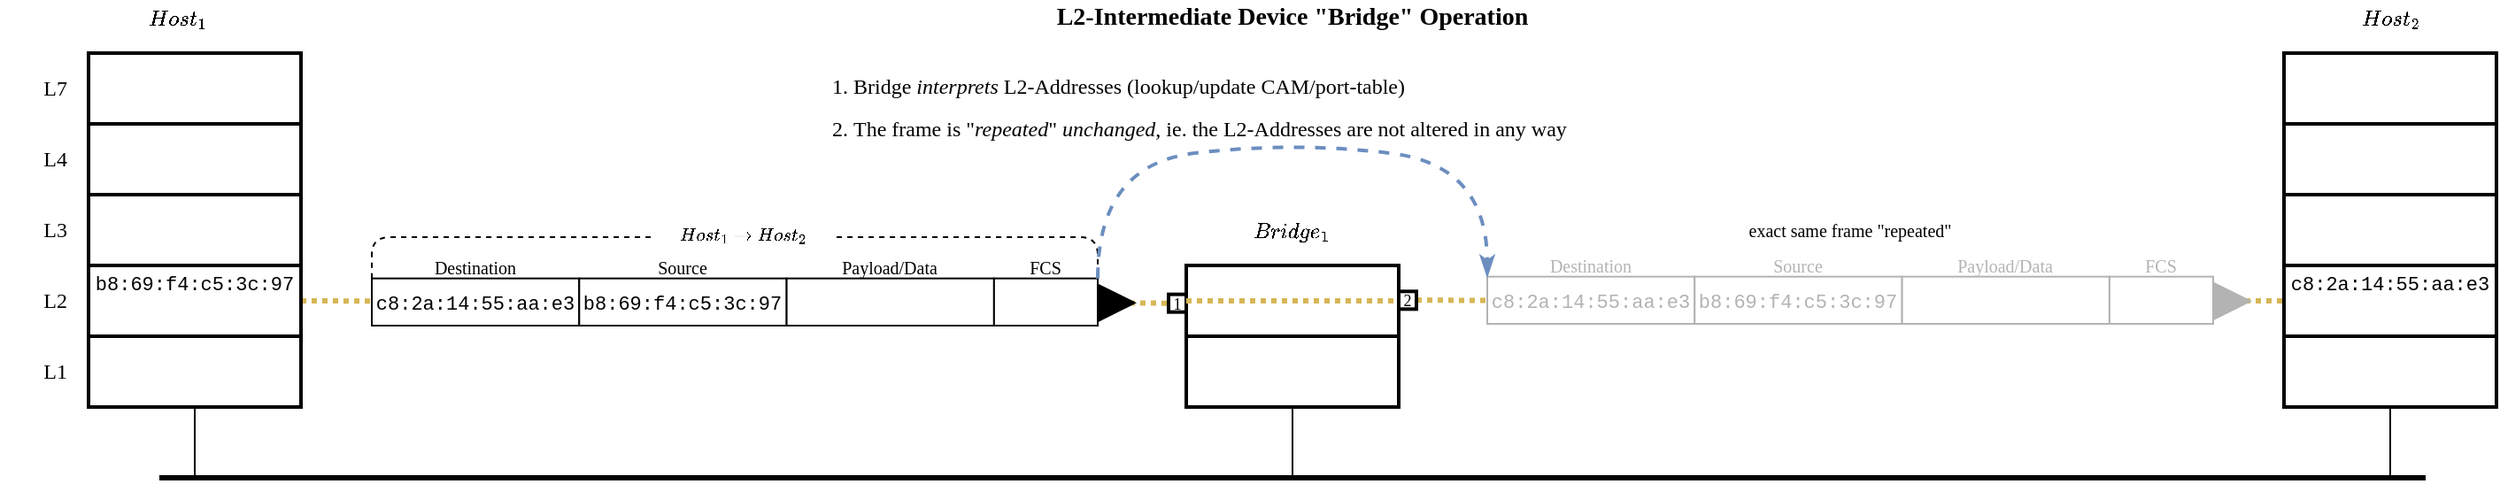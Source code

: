 <mxfile version="13.7.3" type="device"><diagram id="GS0gh4Sqh1Imd_AyxvJ1" name="Page-1"><mxGraphModel dx="994" dy="614" grid="1" gridSize="10" guides="1" tooltips="1" connect="1" arrows="1" fold="1" page="1" pageScale="1" pageWidth="1169" pageHeight="827" math="1" shadow="0"><root><mxCell id="0"/><mxCell id="1" parent="0"/><mxCell id="A-RnJZwd3Cinr7Ehx1_a-79" value="" style="endArrow=none;dashed=1;html=1;strokeWidth=3;exitX=1;exitY=0.5;exitDx=0;exitDy=0;entryX=0;entryY=0.5;entryDx=0;entryDy=0;fillColor=#fff2cc;strokeColor=#d6b656;dashPattern=1 1;" parent="1" source="A-RnJZwd3Cinr7Ehx1_a-4" target="A-RnJZwd3Cinr7Ehx1_a-78" edge="1"><mxGeometry width="50" height="50" relative="1" as="geometry"><mxPoint x="200" y="220" as="sourcePoint"/><mxPoint x="700" y="220" as="targetPoint"/></mxGeometry></mxCell><mxCell id="A-RnJZwd3Cinr7Ehx1_a-1" value="" style="rounded=0;whiteSpace=wrap;html=1;strokeWidth=2;" parent="1" vertex="1"><mxGeometry x="80" y="80" width="120" height="40" as="geometry"/></mxCell><mxCell id="A-RnJZwd3Cinr7Ehx1_a-2" value="" style="rounded=0;whiteSpace=wrap;html=1;strokeWidth=2;" parent="1" vertex="1"><mxGeometry x="80" y="120" width="120" height="40" as="geometry"/></mxCell><mxCell id="A-RnJZwd3Cinr7Ehx1_a-3" value="" style="rounded=0;whiteSpace=wrap;html=1;strokeWidth=2;" parent="1" vertex="1"><mxGeometry x="80" y="160" width="120" height="40" as="geometry"/></mxCell><mxCell id="A-RnJZwd3Cinr7Ehx1_a-4" value="" style="rounded=0;whiteSpace=wrap;html=1;strokeWidth=2;" parent="1" vertex="1"><mxGeometry x="80" y="200" width="120" height="40" as="geometry"/></mxCell><mxCell id="A-RnJZwd3Cinr7Ehx1_a-5" value="" style="rounded=0;whiteSpace=wrap;html=1;strokeWidth=2;" parent="1" vertex="1"><mxGeometry x="80" y="240" width="120" height="40" as="geometry"/></mxCell><mxCell id="A-RnJZwd3Cinr7Ehx1_a-11" value="" style="endArrow=none;html=1;strokeWidth=3;" parent="1" edge="1"><mxGeometry width="50" height="50" relative="1" as="geometry"><mxPoint x="120" y="320" as="sourcePoint"/><mxPoint x="1400" y="320" as="targetPoint"/></mxGeometry></mxCell><mxCell id="A-RnJZwd3Cinr7Ehx1_a-12" value="" style="endArrow=none;html=1;strokeWidth=1;entryX=0.5;entryY=1;entryDx=0;entryDy=0;" parent="1" target="A-RnJZwd3Cinr7Ehx1_a-5" edge="1"><mxGeometry width="50" height="50" relative="1" as="geometry"><mxPoint x="140" y="320" as="sourcePoint"/><mxPoint x="650" y="350" as="targetPoint"/></mxGeometry></mxCell><mxCell id="A-RnJZwd3Cinr7Ehx1_a-14" value="" style="endArrow=none;dashed=1;html=1;strokeWidth=1;exitX=1;exitY=0.5;exitDx=0;exitDy=0;entryX=0;entryY=0.5;entryDx=0;entryDy=0;" parent="1" source="A-RnJZwd3Cinr7Ehx1_a-78" target="A-RnJZwd3Cinr7Ehx1_a-18" edge="1"><mxGeometry width="50" height="50" relative="1" as="geometry"><mxPoint x="600" y="400" as="sourcePoint"/><mxPoint x="360" y="220" as="targetPoint"/></mxGeometry></mxCell><mxCell id="A-RnJZwd3Cinr7Ehx1_a-18" value="" style="rounded=0;whiteSpace=wrap;html=1;strokeWidth=2;" parent="1" vertex="1"><mxGeometry x="700" y="200" width="120" height="40" as="geometry"/></mxCell><mxCell id="A-RnJZwd3Cinr7Ehx1_a-19" value="" style="rounded=0;whiteSpace=wrap;html=1;strokeWidth=2;" parent="1" vertex="1"><mxGeometry x="700" y="240" width="120" height="40" as="geometry"/></mxCell><mxCell id="A-RnJZwd3Cinr7Ehx1_a-20" value="" style="endArrow=none;html=1;strokeWidth=1;entryX=0.5;entryY=1;entryDx=0;entryDy=0;" parent="1" target="A-RnJZwd3Cinr7Ehx1_a-19" edge="1"><mxGeometry width="50" height="50" relative="1" as="geometry"><mxPoint x="760" y="320" as="sourcePoint"/><mxPoint x="590" y="350" as="targetPoint"/></mxGeometry></mxCell><mxCell id="A-RnJZwd3Cinr7Ehx1_a-21" value="L7" style="text;html=1;strokeColor=none;fillColor=none;align=right;verticalAlign=middle;whiteSpace=wrap;rounded=0;fontFamily=Verdana;" parent="1" vertex="1"><mxGeometry x="30" y="90" width="40" height="20" as="geometry"/></mxCell><mxCell id="A-RnJZwd3Cinr7Ehx1_a-22" value="L4" style="text;html=1;strokeColor=none;fillColor=none;align=right;verticalAlign=middle;whiteSpace=wrap;rounded=0;fontFamily=Verdana;" parent="1" vertex="1"><mxGeometry x="30" y="130" width="40" height="20" as="geometry"/></mxCell><mxCell id="A-RnJZwd3Cinr7Ehx1_a-23" value="L3" style="text;html=1;strokeColor=none;fillColor=none;align=right;verticalAlign=middle;whiteSpace=wrap;rounded=0;fontFamily=Verdana;" parent="1" vertex="1"><mxGeometry x="30" y="170" width="40" height="20" as="geometry"/></mxCell><mxCell id="A-RnJZwd3Cinr7Ehx1_a-24" value="L2" style="text;html=1;strokeColor=none;fillColor=none;align=right;verticalAlign=middle;whiteSpace=wrap;rounded=0;fontFamily=Verdana;" parent="1" vertex="1"><mxGeometry x="30" y="210" width="40" height="20" as="geometry"/></mxCell><mxCell id="A-RnJZwd3Cinr7Ehx1_a-25" value="L1" style="text;html=1;strokeColor=none;fillColor=none;align=right;verticalAlign=middle;whiteSpace=wrap;rounded=0;fontFamily=Verdana;" parent="1" vertex="1"><mxGeometry x="30" y="250" width="40" height="20" as="geometry"/></mxCell><mxCell id="A-RnJZwd3Cinr7Ehx1_a-26" value="" style="endArrow=none;dashed=1;html=1;strokeWidth=3;entryX=0;entryY=0.5;entryDx=0;entryDy=0;fillColor=#fff2cc;strokeColor=#d6b656;dashPattern=1 1;" parent="1" source="A-RnJZwd3Cinr7Ehx1_a-80" target="A-RnJZwd3Cinr7Ehx1_a-9" edge="1"><mxGeometry width="50" height="50" relative="1" as="geometry"><mxPoint x="820" y="219" as="sourcePoint"/><mxPoint x="960" y="219.5" as="targetPoint"/></mxGeometry></mxCell><mxCell id="A-RnJZwd3Cinr7Ehx1_a-27" value="$$Host_1$$" style="text;html=1;strokeColor=none;fillColor=none;align=center;verticalAlign=middle;whiteSpace=wrap;rounded=0;fontFamily=Verdana;" parent="1" vertex="1"><mxGeometry x="110" y="50" width="40" height="20" as="geometry"/></mxCell><mxCell id="A-RnJZwd3Cinr7Ehx1_a-29" value="$$Bridge_1$$" style="text;html=1;strokeColor=none;fillColor=none;align=center;verticalAlign=middle;whiteSpace=wrap;rounded=0;fontFamily=Verdana;" parent="1" vertex="1"><mxGeometry x="740" y="170" width="40" height="20" as="geometry"/></mxCell><mxCell id="A-RnJZwd3Cinr7Ehx1_a-30" value="&lt;p class=&quot;p1&quot; style=&quot;margin: 0px ; font-stretch: normal ; line-height: normal ; font-size: 11px&quot;&gt;&lt;span class=&quot;s1&quot; style=&quot;background-color: rgb(255 , 255 , 255)&quot;&gt;&lt;font face=&quot;Courier New&quot;&gt;b8:69:f4:c5:3c:97&lt;/font&gt;&lt;/span&gt;&lt;/p&gt;" style="text;html=1;strokeColor=none;fillColor=none;align=center;verticalAlign=middle;whiteSpace=wrap;rounded=0;rotation=0;" parent="1" vertex="1"><mxGeometry x="120" y="200" width="40" height="20" as="geometry"/></mxCell><mxCell id="A-RnJZwd3Cinr7Ehx1_a-56" value="" style="group" parent="1" vertex="1" connectable="0"><mxGeometry x="1320" y="50" width="120" height="270" as="geometry"/></mxCell><mxCell id="A-RnJZwd3Cinr7Ehx1_a-6" value="" style="rounded=0;whiteSpace=wrap;html=1;strokeWidth=2;" parent="A-RnJZwd3Cinr7Ehx1_a-56" vertex="1"><mxGeometry y="30" width="120" height="40" as="geometry"/></mxCell><mxCell id="A-RnJZwd3Cinr7Ehx1_a-7" value="" style="rounded=0;whiteSpace=wrap;html=1;strokeWidth=2;" parent="A-RnJZwd3Cinr7Ehx1_a-56" vertex="1"><mxGeometry y="70" width="120" height="40" as="geometry"/></mxCell><mxCell id="A-RnJZwd3Cinr7Ehx1_a-8" value="" style="rounded=0;whiteSpace=wrap;html=1;strokeWidth=2;" parent="A-RnJZwd3Cinr7Ehx1_a-56" vertex="1"><mxGeometry y="110" width="120" height="40" as="geometry"/></mxCell><mxCell id="A-RnJZwd3Cinr7Ehx1_a-9" value="" style="rounded=0;whiteSpace=wrap;html=1;strokeWidth=2;" parent="A-RnJZwd3Cinr7Ehx1_a-56" vertex="1"><mxGeometry y="150" width="120" height="40" as="geometry"/></mxCell><mxCell id="A-RnJZwd3Cinr7Ehx1_a-10" value="" style="rounded=0;whiteSpace=wrap;html=1;strokeWidth=2;" parent="A-RnJZwd3Cinr7Ehx1_a-56" vertex="1"><mxGeometry y="190" width="120" height="40" as="geometry"/></mxCell><mxCell id="A-RnJZwd3Cinr7Ehx1_a-13" value="" style="endArrow=none;html=1;strokeWidth=1;entryX=0.5;entryY=1;entryDx=0;entryDy=0;" parent="A-RnJZwd3Cinr7Ehx1_a-56" target="A-RnJZwd3Cinr7Ehx1_a-10" edge="1"><mxGeometry width="50" height="50" relative="1" as="geometry"><mxPoint x="60" y="270" as="sourcePoint"/><mxPoint x="-110" y="300" as="targetPoint"/></mxGeometry></mxCell><mxCell id="A-RnJZwd3Cinr7Ehx1_a-28" value="$$Host_2$$" style="text;html=1;strokeColor=none;fillColor=none;align=center;verticalAlign=middle;whiteSpace=wrap;rounded=0;fontFamily=Verdana;" parent="A-RnJZwd3Cinr7Ehx1_a-56" vertex="1"><mxGeometry x="40" width="40" height="20" as="geometry"/></mxCell><mxCell id="A-RnJZwd3Cinr7Ehx1_a-31" value="&lt;p class=&quot;p1&quot; style=&quot;margin: 0px ; font-stretch: normal ; line-height: normal ; font-size: 11px&quot;&gt;&lt;span class=&quot;s1&quot; style=&quot;background-color: rgb(255 , 255 , 255)&quot;&gt;&lt;font face=&quot;Courier New&quot;&gt;c8:2a:14:55:aa:e3&lt;/font&gt;&lt;/span&gt;&lt;/p&gt;" style="text;html=1;strokeColor=none;fillColor=none;align=center;verticalAlign=middle;whiteSpace=wrap;rounded=0;rotation=0;" parent="A-RnJZwd3Cinr7Ehx1_a-56" vertex="1"><mxGeometry x="40" y="150" width="40" height="20" as="geometry"/></mxCell><mxCell id="A-RnJZwd3Cinr7Ehx1_a-57" value="" style="group" parent="1" vertex="1" connectable="0"><mxGeometry x="240" y="173" width="432" height="61" as="geometry"/></mxCell><mxCell id="A-RnJZwd3Cinr7Ehx1_a-48" value="" style="group" parent="A-RnJZwd3Cinr7Ehx1_a-57" vertex="1" connectable="0"><mxGeometry y="21" width="432" height="40" as="geometry"/></mxCell><mxCell id="A-RnJZwd3Cinr7Ehx1_a-43" value="" style="group" parent="A-RnJZwd3Cinr7Ehx1_a-48" vertex="1" connectable="0"><mxGeometry width="410" height="40" as="geometry"/></mxCell><mxCell id="A-RnJZwd3Cinr7Ehx1_a-32" value="" style="rounded=0;whiteSpace=wrap;html=1;strokeWidth=1;fontFamily=Verdana;align=right;fontSize=10;" parent="A-RnJZwd3Cinr7Ehx1_a-43" vertex="1"><mxGeometry y="13.333" width="117.143" height="26.667" as="geometry"/></mxCell><mxCell id="A-RnJZwd3Cinr7Ehx1_a-33" value="" style="rounded=0;whiteSpace=wrap;html=1;strokeWidth=1;fontFamily=Verdana;align=right;fontSize=10;" parent="A-RnJZwd3Cinr7Ehx1_a-43" vertex="1"><mxGeometry x="117.143" y="13.333" width="117.143" height="26.667" as="geometry"/></mxCell><mxCell id="A-RnJZwd3Cinr7Ehx1_a-34" value="" style="rounded=0;whiteSpace=wrap;html=1;strokeWidth=1;fontFamily=Verdana;align=right;fontSize=10;" parent="A-RnJZwd3Cinr7Ehx1_a-43" vertex="1"><mxGeometry x="234.286" y="13.333" width="117.143" height="26.667" as="geometry"/></mxCell><mxCell id="A-RnJZwd3Cinr7Ehx1_a-35" value="" style="rounded=0;whiteSpace=wrap;html=1;strokeWidth=1;fontFamily=Verdana;align=right;fontSize=10;" parent="A-RnJZwd3Cinr7Ehx1_a-43" vertex="1"><mxGeometry x="351.429" y="13.333" width="58.571" height="26.667" as="geometry"/></mxCell><mxCell id="A-RnJZwd3Cinr7Ehx1_a-37" value="&lt;p class=&quot;p1&quot; style=&quot;margin: 0px ; font-stretch: normal ; line-height: normal ; font-size: 11px&quot;&gt;&lt;span class=&quot;s1&quot; style=&quot;background-color: rgb(255 , 255 , 255)&quot;&gt;&lt;font face=&quot;Courier New&quot;&gt;b8:69:f4:c5:3c:97&lt;/font&gt;&lt;/span&gt;&lt;/p&gt;" style="text;html=1;strokeColor=none;fillColor=none;align=center;verticalAlign=middle;whiteSpace=wrap;rounded=0;rotation=0;" parent="A-RnJZwd3Cinr7Ehx1_a-43" vertex="1"><mxGeometry x="156.19" y="20" width="39.048" height="13.333" as="geometry"/></mxCell><mxCell id="A-RnJZwd3Cinr7Ehx1_a-38" value="&lt;p class=&quot;p1&quot; style=&quot;margin: 0px ; font-stretch: normal ; line-height: normal ; font-size: 11px&quot;&gt;&lt;span class=&quot;s1&quot; style=&quot;background-color: rgb(255 , 255 , 255)&quot;&gt;&lt;font face=&quot;Courier New&quot;&gt;c8:2a:14:55:aa:e3&lt;/font&gt;&lt;/span&gt;&lt;/p&gt;" style="text;html=1;strokeColor=none;fillColor=none;align=center;verticalAlign=middle;whiteSpace=wrap;rounded=0;rotation=0;" parent="A-RnJZwd3Cinr7Ehx1_a-43" vertex="1"><mxGeometry x="39.048" y="20.167" width="39.048" height="13.333" as="geometry"/></mxCell><mxCell id="A-RnJZwd3Cinr7Ehx1_a-39" value="Destination" style="text;html=1;strokeColor=none;fillColor=none;align=center;verticalAlign=middle;whiteSpace=wrap;rounded=0;fontFamily=Verdana;fontSize=10;" parent="A-RnJZwd3Cinr7Ehx1_a-43" vertex="1"><mxGeometry x="39.048" width="39.048" height="13.333" as="geometry"/></mxCell><mxCell id="A-RnJZwd3Cinr7Ehx1_a-40" value="Source" style="text;html=1;strokeColor=none;fillColor=none;align=center;verticalAlign=middle;whiteSpace=wrap;rounded=0;fontFamily=Verdana;fontSize=10;" parent="A-RnJZwd3Cinr7Ehx1_a-43" vertex="1"><mxGeometry x="156.19" width="39.048" height="13.333" as="geometry"/></mxCell><mxCell id="A-RnJZwd3Cinr7Ehx1_a-41" value="Payload/Data" style="text;html=1;strokeColor=none;fillColor=none;align=center;verticalAlign=middle;whiteSpace=wrap;rounded=0;fontFamily=Verdana;fontSize=10;" parent="A-RnJZwd3Cinr7Ehx1_a-43" vertex="1"><mxGeometry x="273.333" width="39.048" height="13.333" as="geometry"/></mxCell><mxCell id="A-RnJZwd3Cinr7Ehx1_a-42" value="FCS" style="text;html=1;strokeColor=none;fillColor=none;align=center;verticalAlign=middle;whiteSpace=wrap;rounded=0;fontFamily=Verdana;fontSize=10;" parent="A-RnJZwd3Cinr7Ehx1_a-43" vertex="1"><mxGeometry x="361.19" width="39.048" height="13.333" as="geometry"/></mxCell><mxCell id="A-RnJZwd3Cinr7Ehx1_a-50" value="" style="endArrow=none;dashed=1;html=1;strokeWidth=1;fontFamily=Verdana;fontSize=10;exitX=0;exitY=0;exitDx=0;exitDy=0;entryX=1;entryY=0;entryDx=0;entryDy=0;" parent="A-RnJZwd3Cinr7Ehx1_a-43" source="A-RnJZwd3Cinr7Ehx1_a-32" target="A-RnJZwd3Cinr7Ehx1_a-35" edge="1"><mxGeometry width="50" height="50" relative="1" as="geometry"><mxPoint x="140" y="280" as="sourcePoint"/><mxPoint x="530" y="-100" as="targetPoint"/><Array as="points"><mxPoint y="-10"/><mxPoint x="410" y="-10"/></Array></mxGeometry></mxCell><mxCell id="A-RnJZwd3Cinr7Ehx1_a-47" value="" style="endArrow=block;html=1;strokeWidth=6;fontFamily=Verdana;fontSize=10;endFill=1;" parent="A-RnJZwd3Cinr7Ehx1_a-48" edge="1"><mxGeometry width="50" height="50" relative="1" as="geometry"><mxPoint x="412" y="27.17" as="sourcePoint"/><mxPoint x="432" y="27.17" as="targetPoint"/></mxGeometry></mxCell><mxCell id="A-RnJZwd3Cinr7Ehx1_a-49" value="$$Host_1 \rightarrow Host_2$$" style="text;html=1;strokeColor=none;align=center;verticalAlign=middle;whiteSpace=wrap;rounded=0;fontFamily=Verdana;fontSize=10;fillColor=#ffffff;" parent="A-RnJZwd3Cinr7Ehx1_a-57" vertex="1"><mxGeometry x="160" width="100" height="20" as="geometry"/></mxCell><mxCell id="A-RnJZwd3Cinr7Ehx1_a-75" value="exact same frame &quot;repeated&quot;" style="text;html=1;strokeColor=none;fillColor=none;align=center;verticalAlign=middle;whiteSpace=wrap;rounded=0;fontFamily=Verdana;fontSize=10;" parent="1" vertex="1"><mxGeometry x="890" y="170" width="370" height="20" as="geometry"/></mxCell><mxCell id="A-RnJZwd3Cinr7Ehx1_a-76" value="&lt;ol style=&quot;line-height: 200%&quot;&gt;&lt;li&gt;&lt;font style=&quot;font-size: 12px&quot;&gt;Bridge &lt;i&gt;interprets &lt;/i&gt;L2-Addresses (lookup/update CAM/port-table)&lt;/font&gt;&lt;/li&gt;&lt;li&gt;&lt;font style=&quot;font-size: 12px&quot;&gt;&lt;span&gt;The frame is &quot;&lt;/span&gt;&lt;i&gt;repeated&lt;/i&gt;&lt;span&gt;&quot; &lt;/span&gt;&lt;i&gt;unchanged&lt;/i&gt;&lt;span&gt;, ie. the L2-Addresses are not altered in any way&lt;/span&gt;&lt;/font&gt;&lt;/li&gt;&lt;/ol&gt;" style="text;html=1;strokeColor=none;fillColor=none;align=left;verticalAlign=middle;whiteSpace=wrap;rounded=0;fontFamily=Verdana;fontSize=12;" parent="1" vertex="1"><mxGeometry x="470" y="100" width="640" height="20" as="geometry"/></mxCell><mxCell id="A-RnJZwd3Cinr7Ehx1_a-78" value="&lt;font style=&quot;font-size: 9px&quot; face=&quot;Verdana&quot;&gt;1&lt;/font&gt;" style="whiteSpace=wrap;html=1;aspect=fixed;strokeWidth=2;" parent="1" vertex="1"><mxGeometry x="690" y="216.33" width="10" height="10" as="geometry"/></mxCell><mxCell id="A-RnJZwd3Cinr7Ehx1_a-80" value="2" style="whiteSpace=wrap;html=1;aspect=fixed;strokeWidth=2;fontFamily=Verdana;fontSize=9;" parent="1" vertex="1"><mxGeometry x="820" y="214.67" width="10" height="10" as="geometry"/></mxCell><mxCell id="A-RnJZwd3Cinr7Ehx1_a-81" value="" style="endArrow=none;dashed=1;html=1;strokeWidth=1;entryX=0;entryY=0.5;entryDx=0;entryDy=0;" parent="1" target="A-RnJZwd3Cinr7Ehx1_a-80" edge="1"><mxGeometry width="50" height="50" relative="1" as="geometry"><mxPoint x="820" y="219" as="sourcePoint"/><mxPoint x="1320" y="220" as="targetPoint"/></mxGeometry></mxCell><mxCell id="A-RnJZwd3Cinr7Ehx1_a-82" value="L2-Intermediate Device &quot;Bridge&quot; Operation" style="text;html=1;strokeColor=none;fillColor=none;align=center;verticalAlign=middle;whiteSpace=wrap;rounded=0;fontFamily=Verdana;fontSize=14;fontStyle=1" parent="1" vertex="1"><mxGeometry x="200" y="50" width="1120" height="20" as="geometry"/></mxCell><mxCell id="A-RnJZwd3Cinr7Ehx1_a-72" value="" style="endArrow=block;html=1;strokeWidth=6;fontFamily=Verdana;fontSize=10;endFill=1;fontColor=#B3B3B3;strokeColor=#B3B3B3;" parent="1" edge="1"><mxGeometry width="50" height="50" relative="1" as="geometry"><mxPoint x="1282" y="220.17" as="sourcePoint"/><mxPoint x="1302" y="220.17" as="targetPoint"/></mxGeometry></mxCell><mxCell id="A-RnJZwd3Cinr7Ehx1_a-61" value="" style="rounded=0;whiteSpace=wrap;html=1;strokeWidth=1;fontFamily=Verdana;align=right;fontSize=10;fontColor=#B3B3B3;strokeColor=#B3B3B3;" parent="1" vertex="1"><mxGeometry x="870" y="206.333" width="117.143" height="26.667" as="geometry"/></mxCell><mxCell id="A-RnJZwd3Cinr7Ehx1_a-62" value="" style="rounded=0;whiteSpace=wrap;html=1;strokeWidth=1;fontFamily=Verdana;align=right;fontSize=10;fontColor=#B3B3B3;strokeColor=#B3B3B3;" parent="1" vertex="1"><mxGeometry x="987.143" y="206.333" width="117.143" height="26.667" as="geometry"/></mxCell><mxCell id="A-RnJZwd3Cinr7Ehx1_a-63" value="" style="rounded=0;whiteSpace=wrap;html=1;strokeWidth=1;fontFamily=Verdana;align=right;fontSize=10;fontColor=#B3B3B3;strokeColor=#B3B3B3;" parent="1" vertex="1"><mxGeometry x="1104.286" y="206.333" width="117.143" height="26.667" as="geometry"/></mxCell><mxCell id="A-RnJZwd3Cinr7Ehx1_a-64" value="" style="rounded=0;whiteSpace=wrap;html=1;strokeWidth=1;fontFamily=Verdana;align=right;fontSize=10;fontColor=#B3B3B3;strokeColor=#B3B3B3;" parent="1" vertex="1"><mxGeometry x="1221.429" y="206.333" width="58.571" height="26.667" as="geometry"/></mxCell><mxCell id="A-RnJZwd3Cinr7Ehx1_a-65" value="&lt;p class=&quot;p1&quot; style=&quot;margin: 0px ; font-stretch: normal ; line-height: normal ; font-size: 11px&quot;&gt;&lt;span class=&quot;s1&quot; style=&quot;background-color: rgb(255 , 255 , 255)&quot;&gt;&lt;font face=&quot;Courier New&quot;&gt;b8:69:f4:c5:3c:97&lt;/font&gt;&lt;/span&gt;&lt;/p&gt;" style="text;html=1;strokeColor=none;fillColor=none;align=center;verticalAlign=middle;whiteSpace=wrap;rounded=0;rotation=0;fontColor=#B3B3B3;" parent="1" vertex="1"><mxGeometry x="1026.19" y="213" width="39.048" height="13.333" as="geometry"/></mxCell><mxCell id="A-RnJZwd3Cinr7Ehx1_a-66" value="&lt;p class=&quot;p1&quot; style=&quot;margin: 0px ; font-stretch: normal ; line-height: normal ; font-size: 11px&quot;&gt;&lt;span class=&quot;s1&quot; style=&quot;background-color: rgb(255 , 255 , 255)&quot;&gt;&lt;font face=&quot;Courier New&quot;&gt;c8:2a:14:55:aa:e3&lt;/font&gt;&lt;/span&gt;&lt;/p&gt;" style="text;html=1;strokeColor=none;fillColor=none;align=center;verticalAlign=middle;whiteSpace=wrap;rounded=0;rotation=0;fontColor=#B3B3B3;" parent="1" vertex="1"><mxGeometry x="909.048" y="213.167" width="39.048" height="13.333" as="geometry"/></mxCell><mxCell id="A-RnJZwd3Cinr7Ehx1_a-67" value="Destination" style="text;html=1;strokeColor=none;fillColor=none;align=center;verticalAlign=middle;whiteSpace=wrap;rounded=0;fontFamily=Verdana;fontSize=10;fontColor=#B3B3B3;" parent="1" vertex="1"><mxGeometry x="909.048" y="193" width="39.048" height="13.333" as="geometry"/></mxCell><mxCell id="A-RnJZwd3Cinr7Ehx1_a-68" value="Source" style="text;html=1;strokeColor=none;fillColor=none;align=center;verticalAlign=middle;whiteSpace=wrap;rounded=0;fontFamily=Verdana;fontSize=10;fontColor=#B3B3B3;" parent="1" vertex="1"><mxGeometry x="1026.19" y="193" width="39.048" height="13.333" as="geometry"/></mxCell><mxCell id="A-RnJZwd3Cinr7Ehx1_a-69" value="Payload/Data" style="text;html=1;strokeColor=none;fillColor=none;align=center;verticalAlign=middle;whiteSpace=wrap;rounded=0;fontFamily=Verdana;fontSize=10;fontColor=#B3B3B3;" parent="1" vertex="1"><mxGeometry x="1143.333" y="193" width="39.048" height="13.333" as="geometry"/></mxCell><mxCell id="A-RnJZwd3Cinr7Ehx1_a-70" value="FCS" style="text;html=1;strokeColor=none;fillColor=none;align=center;verticalAlign=middle;whiteSpace=wrap;rounded=0;fontFamily=Verdana;fontSize=10;fontColor=#B3B3B3;" parent="1" vertex="1"><mxGeometry x="1231.19" y="193" width="39.048" height="13.333" as="geometry"/></mxCell><mxCell id="0DHXR0a3ycqvWdw9qzNx-1" value="" style="endArrow=none;dashed=1;html=1;strokeWidth=3;exitX=0;exitY=0.5;exitDx=0;exitDy=0;entryX=1;entryY=0.5;entryDx=0;entryDy=0;fillColor=#fff2cc;strokeColor=#d6b656;dashPattern=1 1;" parent="1" source="A-RnJZwd3Cinr7Ehx1_a-18" target="A-RnJZwd3Cinr7Ehx1_a-18" edge="1"><mxGeometry width="50" height="50" relative="1" as="geometry"><mxPoint x="555" y="520" as="sourcePoint"/><mxPoint x="1045" y="521.33" as="targetPoint"/></mxGeometry></mxCell><mxCell id="0DHXR0a3ycqvWdw9qzNx-2" value="" style="endArrow=classicThin;dashed=1;html=1;strokeWidth=2;fontFamily=Verdana;fontSize=14;fontColor=#000000;curved=1;endFill=1;fillColor=#dae8fc;strokeColor=#6c8ebf;exitX=1;exitY=0;exitDx=0;exitDy=0;entryX=0;entryY=0;entryDx=0;entryDy=0;" parent="1" source="A-RnJZwd3Cinr7Ehx1_a-35" target="A-RnJZwd3Cinr7Ehx1_a-61" edge="1"><mxGeometry width="50" height="50" relative="1" as="geometry"><mxPoint x="640" y="180" as="sourcePoint"/><mxPoint x="870" y="200" as="targetPoint"/><Array as="points"><mxPoint x="650" y="143"/><mxPoint x="760" y="130"/><mxPoint x="870" y="143"/></Array></mxGeometry></mxCell></root></mxGraphModel></diagram></mxfile>